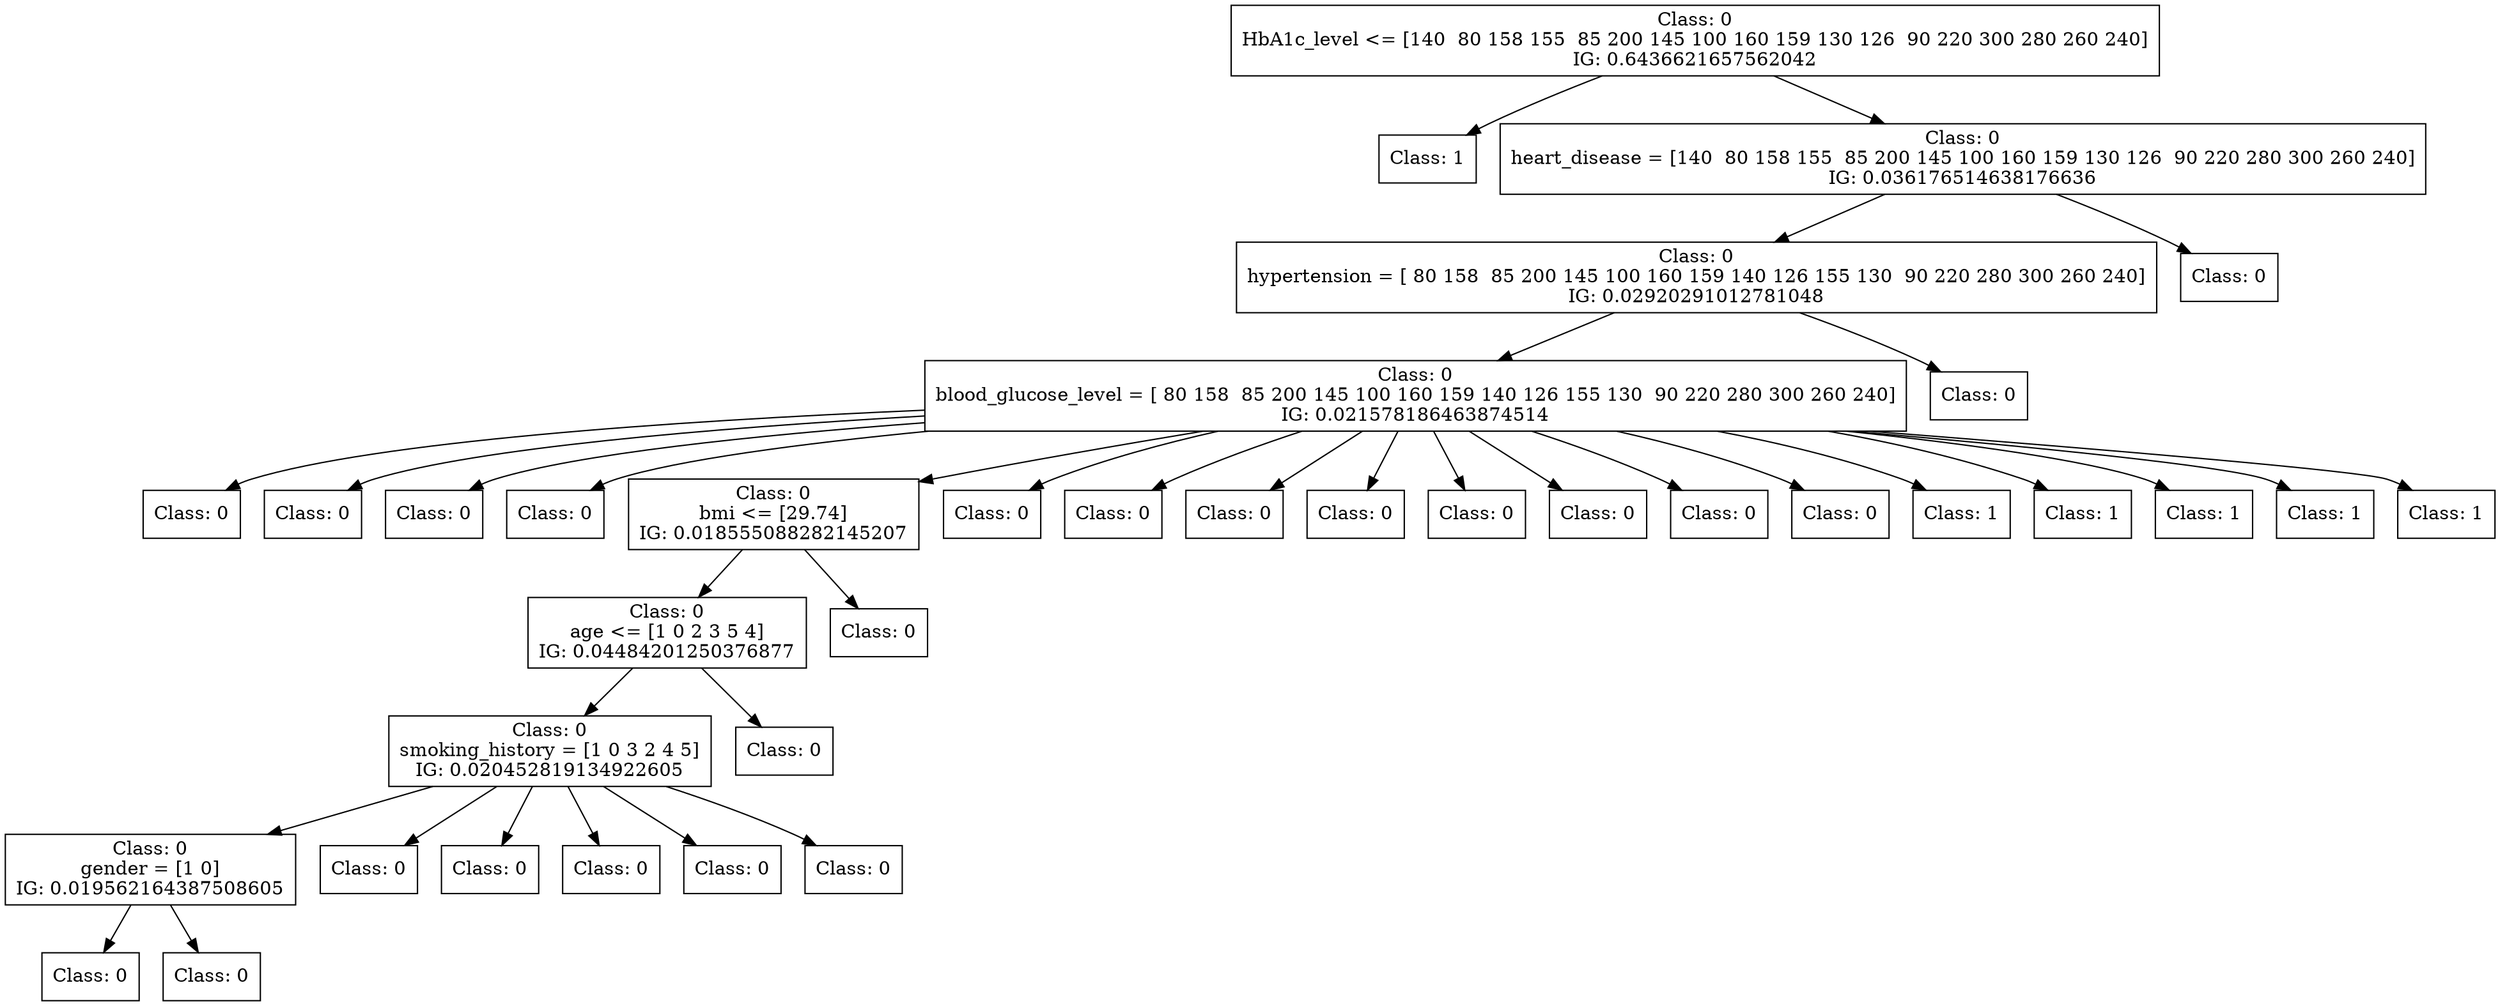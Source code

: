 digraph DecisionTree {
	rankdir=TD;
	node [shape=box];
	139715742201744 [label="Class: 0
HbA1c_level <= [140  80 158 155  85 200 145 100 160 159 130 126  90 220 300 280 260 240]
IG: 0.6436621657562042"];
	139715730010704 [label="Class: 1
"];
	139715742201744 -> 139715730010704;
	139715730012624 [label="Class: 0
heart_disease = [140  80 158 155  85 200 145 100 160 159 130 126  90 220 280 300 260 240]
IG: 0.036176514638176636"];
	139715742201744 -> 139715730012624;
	139715730346896 [label="Class: 0
hypertension = [ 80 158  85 200 145 100 160 159 140 126 155 130  90 220 280 300 260 240]
IG: 0.02920291012781048"];
	139715730012624 -> 139715730346896;
	139715730356352 [label="Class: 0
blood_glucose_level = [ 80 158  85 200 145 100 160 159 140 126 155 130  90 220 280 300 260 240]
IG: 0.021578186463874514"];
	139715730346896 -> 139715730356352;
	139715730357552 [label="Class: 0
"];
	139715730356352 -> 139715730357552;
	139715730357312 [label="Class: 0
"];
	139715730356352 -> 139715730357312;
	139715730356736 [label="Class: 0
"];
	139715730356352 -> 139715730356736;
	139715718022624 [label="Class: 0
"];
	139715730356352 -> 139715718022624;
	139715718023344 [label="Class: 0
bmi <= [29.74]
IG: 0.018555088282145207"];
	139715730356352 -> 139715718023344;
	139715718026896 [label="Class: 0
age <= [1 0 2 3 5 4]
IG: 0.04484201250376877"];
	139715718023344 -> 139715718026896;
	139715718031600 [label="Class: 0
smoking_history = [1 0 3 2 4 5]
IG: 0.020452819134922605"];
	139715718026896 -> 139715718031600;
	139715718030256 [label="Class: 0
gender = [1 0]
IG: 0.019562164387508605"];
	139715718031600 -> 139715718030256;
	139715718034192 [label="Class: 0
"];
	139715718030256 -> 139715718034192;
	139715718035344 [label="Class: 0
"];
	139715718030256 -> 139715718035344;
	139715718030640 [label="Class: 0
"];
	139715718031600 -> 139715718030640;
	139715718033712 [label="Class: 0
"];
	139715718031600 -> 139715718033712;
	139715718033808 [label="Class: 0
"];
	139715718031600 -> 139715718033808;
	139715718032368 [label="Class: 0
"];
	139715718031600 -> 139715718032368;
	139715718033952 [label="Class: 0
"];
	139715718031600 -> 139715718033952;
	139715718031888 [label="Class: 0
"];
	139715718026896 -> 139715718031888;
	139715718029728 [label="Class: 0
"];
	139715718023344 -> 139715718029728;
	139715718024976 [label="Class: 0
"];
	139715730356352 -> 139715718024976;
	139715718024688 [label="Class: 0
"];
	139715730356352 -> 139715718024688;
	139715718025024 [label="Class: 0
"];
	139715730356352 -> 139715718025024;
	139715718025168 [label="Class: 0
"];
	139715730356352 -> 139715718025168;
	139715718025312 [label="Class: 0
"];
	139715730356352 -> 139715718025312;
	139715718025456 [label="Class: 0
"];
	139715730356352 -> 139715718025456;
	139715718025600 [label="Class: 0
"];
	139715730356352 -> 139715718025600;
	139715718025744 [label="Class: 0
"];
	139715730356352 -> 139715718025744;
	139715718025888 [label="Class: 1
"];
	139715730356352 -> 139715718025888;
	139715718026032 [label="Class: 1
"];
	139715730356352 -> 139715718026032;
	139715718026176 [label="Class: 1
"];
	139715730356352 -> 139715718026176;
	139715718026320 [label="Class: 1
"];
	139715730356352 -> 139715718026320;
	139715718026464 [label="Class: 1
"];
	139715730356352 -> 139715718026464;
	139715730356640 [label="Class: 0
"];
	139715730346896 -> 139715730356640;
	139715730350832 [label="Class: 0
"];
	139715730012624 -> 139715730350832;
}
